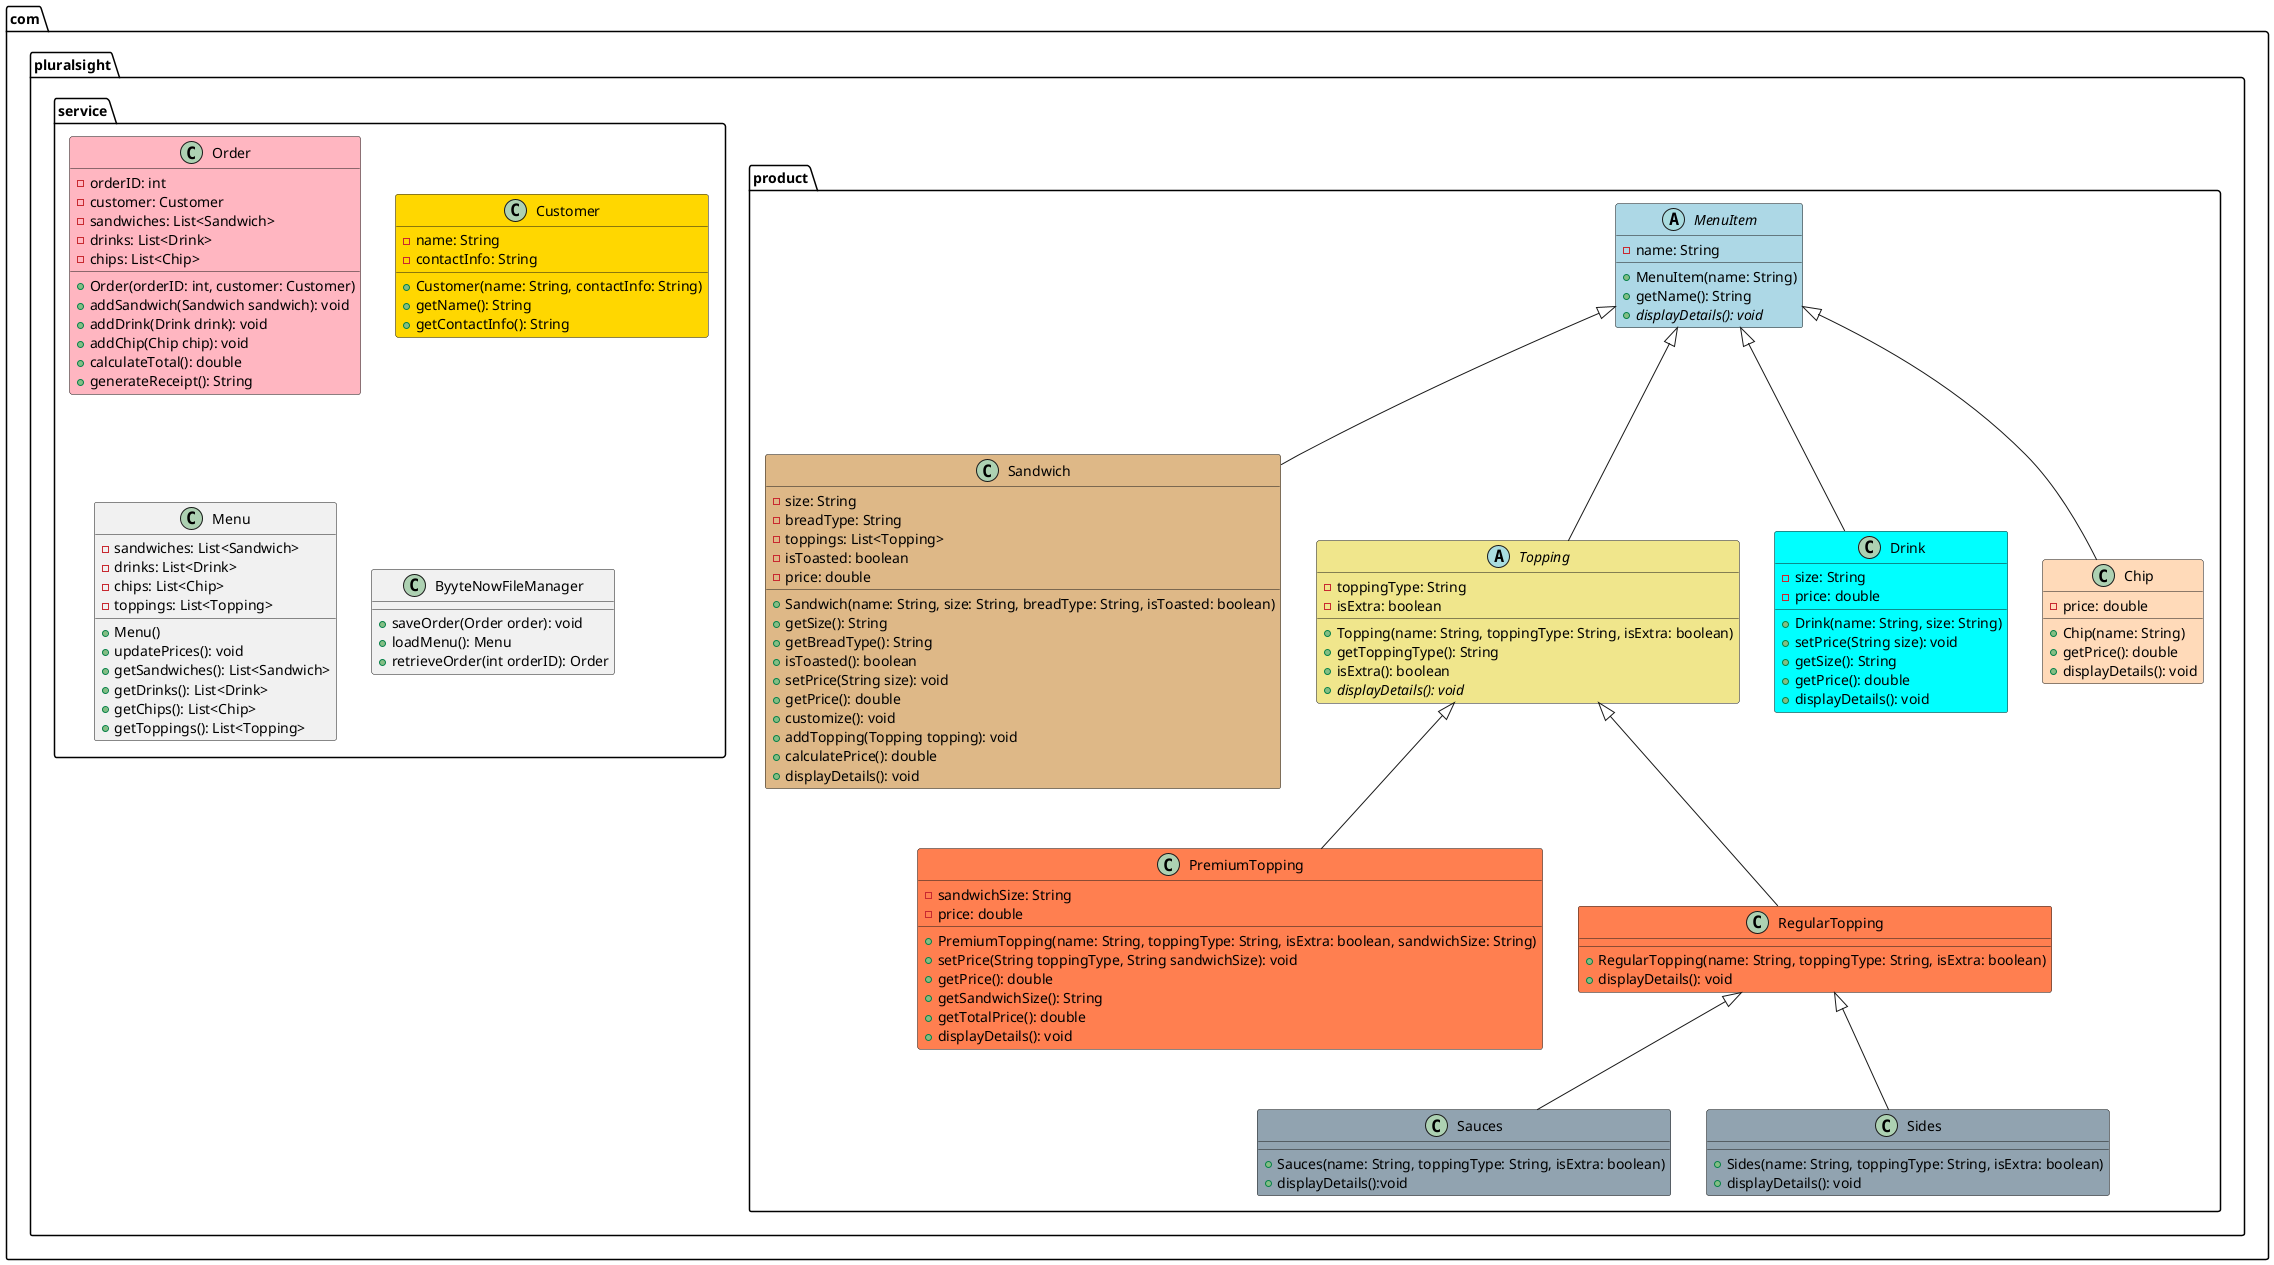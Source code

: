 @startuml
package com.pluralsight{

package com.pluralsight.product{

abstract class MenuItem #lightblue{
-name: String

+MenuItem(name: String)
+getName(): String
+{abstract} displayDetails(): void

}

class Sandwich #DEB887 extends MenuItem{
-size: String
-breadType: String
-toppings: List<Topping>
-isToasted: boolean
-price: double

+Sandwich(name: String, size: String, breadType: String, isToasted: boolean)
+getSize(): String
+getBreadType(): String
+isToasted(): boolean
+setPrice(String size): void
+getPrice(): double
+customize(): void
+addTopping(Topping topping): void
+calculatePrice(): double
+displayDetails(): void
}

abstract class Topping #F0E68C extends MenuItem {
-toppingType: String
-isExtra: boolean
+Topping(name: String, toppingType: String, isExtra: boolean)
+getToppingType(): String
+isExtra(): boolean
+{abstract} displayDetails(): void
}

class Drink #00FFFF extends MenuItem {
-size: String
-price: double

+Drink(name: String, size: String)
+setPrice(String size): void
+getSize(): String
+getPrice(): double
+displayDetails(): void
}

class Chip #FFDAB9 extends MenuItem {
-price: double

+Chip(name: String)
+getPrice(): double
+displayDetails(): void
}


class PremiumTopping #FF7F50 extends Topping {
-sandwichSize: String
-price: double
+PremiumTopping(name: String, toppingType: String, isExtra: boolean, sandwichSize: String)
+setPrice(String toppingType, String sandwichSize): void
+getPrice(): double
+getSandwichSize(): String
+getTotalPrice(): double
+displayDetails(): void
}

class RegularTopping #FF7F50 extends Topping {
+RegularTopping(name: String, toppingType: String, isExtra: boolean)
+displayDetails(): void
}

class Sauces #91A3B0 extends RegularTopping{

+Sauces(name: String, toppingType: String, isExtra: boolean)
+displayDetails():void

}

class Sides #91A3B0 extends RegularTopping{

+Sides(name: String, toppingType: String, isExtra: boolean)
+displayDetails(): void
}


}

package com.pluralsight.service{

class Order #FFB6C1 {
-orderID: int
-customer: Customer
-sandwiches: List<Sandwich>
-drinks: List<Drink>
-chips: List<Chip>

+Order(orderID: int, customer: Customer)
+addSandwich(Sandwich sandwich): void
+addDrink(Drink drink): void
+addChip(Chip chip): void
+calculateTotal(): double
+generateReceipt(): String
}

class Customer #FFD700{
-name: String
-contactInfo: String

+Customer(name: String, contactInfo: String)
+getName(): String
+getContactInfo(): String
}

class Menu {
-sandwiches: List<Sandwich>
-drinks: List<Drink>
-chips: List<Chip>
-toppings: List<Topping>

+ Menu()
+updatePrices(): void
+getSandwiches(): List<Sandwich>
+getDrinks(): List<Drink>
+getChips(): List<Chip>
+getToppings(): List<Topping>

}

class ByyteNowFileManager {
+saveOrder(Order order): void
+loadMenu(): Menu
+retrieveOrder(int orderID): Order
}


}

}


@enduml
